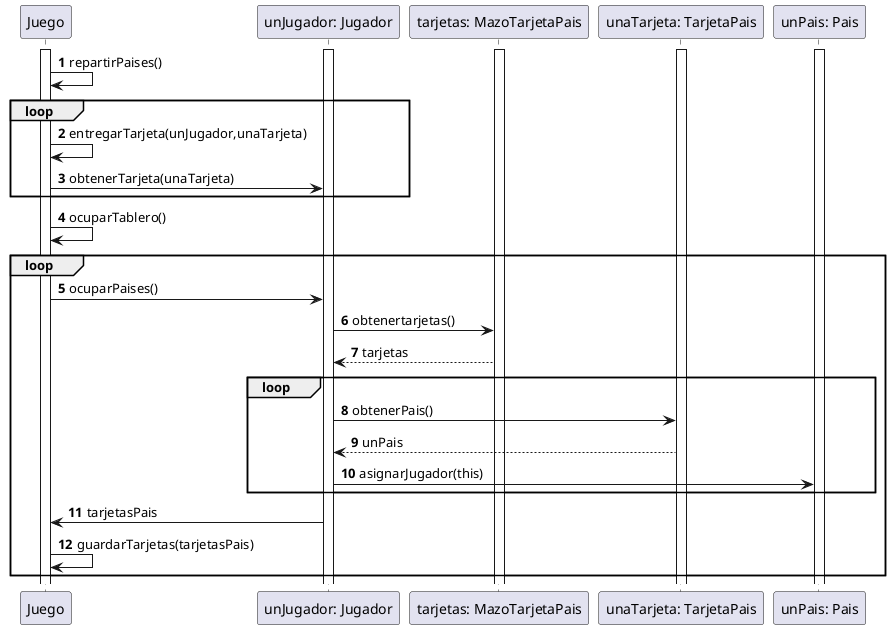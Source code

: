 @startuml JuegoRondaDeColocacionDeEjercitosEntreDosJugadoresPreparacion


autonumber
activate "Juego"
activate "unJugador: Jugador"
activate "tarjetas: MazoTarjetaPais"
activate "unaTarjeta: TarjetaPais"
activate "unPais: Pais"
Juego -> Juego: repartirPaises()
loop
Juego -> Juego: entregarTarjeta(unJugador,unaTarjeta)
Juego ->"unJugador: Jugador":obtenerTarjeta(unaTarjeta)
end
Juego -> Juego: ocuparTablero()

loop
Juego -> "unJugador: Jugador": ocuparPaises()
"unJugador: Jugador" -> "tarjetas: MazoTarjetaPais":obtenertarjetas()
"tarjetas: MazoTarjetaPais" --> "unJugador: Jugador" : tarjetas
loop
"unJugador: Jugador" -> "unaTarjeta: TarjetaPais":obtenerPais()
"unaTarjeta: TarjetaPais" --> "unJugador: Jugador" : unPais
"unJugador: Jugador" -> "unPais: Pais" : asignarJugador(this)
end
"unJugador: Jugador" -> Juego: tarjetasPais
Juego -> Juego: guardarTarjetas(tarjetasPais)
end

@enduml
